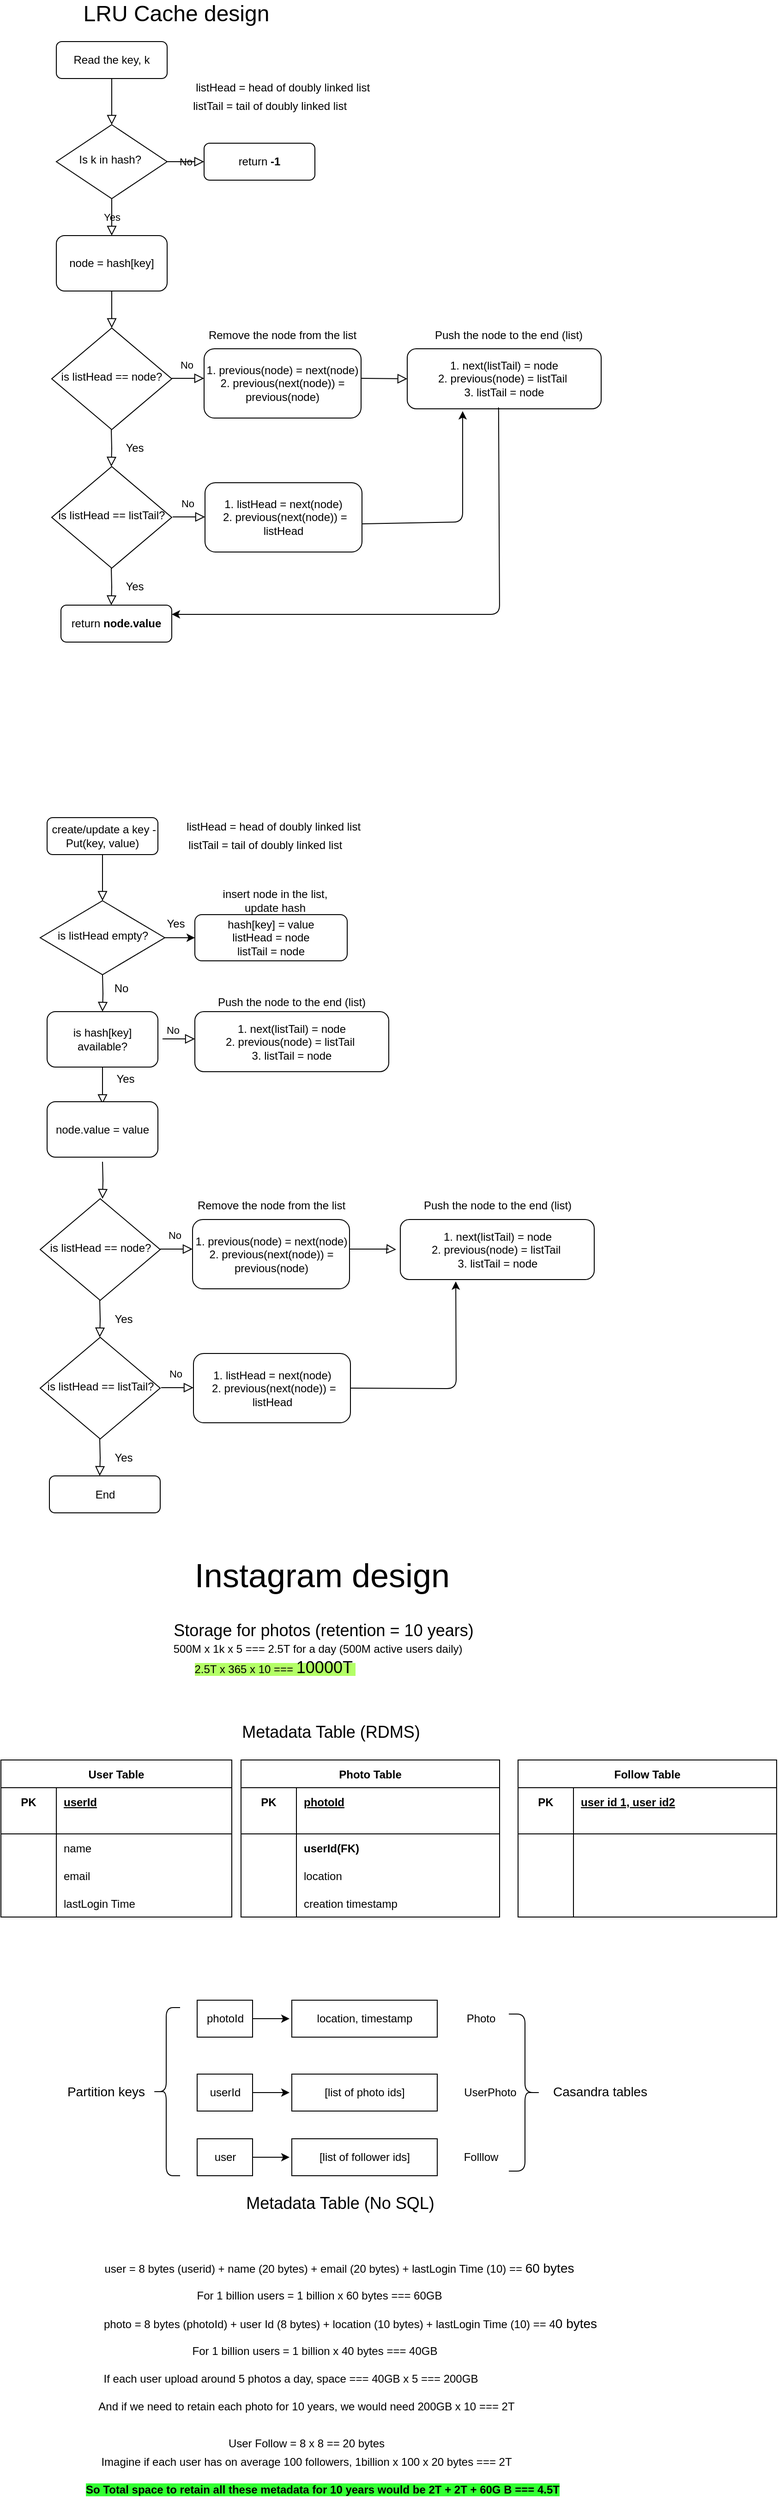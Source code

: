 <mxfile version="14.6.13" type="github">
  <diagram id="C5RBs43oDa-KdzZeNtuy" name="Page-1">
    <mxGraphModel dx="1298" dy="724" grid="1" gridSize="10" guides="1" tooltips="1" connect="1" arrows="1" fold="1" page="1" pageScale="1" pageWidth="827" pageHeight="1169" math="0" shadow="0">
      <root>
        <mxCell id="WIyWlLk6GJQsqaUBKTNV-0" />
        <mxCell id="WIyWlLk6GJQsqaUBKTNV-1" parent="WIyWlLk6GJQsqaUBKTNV-0" />
        <mxCell id="Aa2Io2ZEq4O4G7cOxdsx-27" value="&amp;nbsp;create/update a key - Put(key, value)" style="rounded=1;whiteSpace=wrap;html=1;fontSize=12;glass=0;strokeWidth=1;shadow=0;" parent="WIyWlLk6GJQsqaUBKTNV-1" vertex="1">
          <mxGeometry x="150" y="920" width="120" height="40" as="geometry" />
        </mxCell>
        <mxCell id="Aa2Io2ZEq4O4G7cOxdsx-29" value="is listHead empty?" style="rhombus;whiteSpace=wrap;html=1;shadow=0;fontFamily=Helvetica;fontSize=12;align=center;strokeWidth=1;spacing=6;spacingTop=-4;" parent="WIyWlLk6GJQsqaUBKTNV-1" vertex="1">
          <mxGeometry x="142.5" y="1010" width="135" height="80" as="geometry" />
        </mxCell>
        <mxCell id="Aa2Io2ZEq4O4G7cOxdsx-30" value="" style="rounded=0;html=1;jettySize=auto;orthogonalLoop=1;fontSize=11;endArrow=block;endFill=0;endSize=8;strokeWidth=1;shadow=0;labelBackgroundColor=none;edgeStyle=orthogonalEdgeStyle;" parent="WIyWlLk6GJQsqaUBKTNV-1" source="Aa2Io2ZEq4O4G7cOxdsx-27" target="Aa2Io2ZEq4O4G7cOxdsx-29" edge="1">
          <mxGeometry x="145" y="920" as="geometry" />
        </mxCell>
        <mxCell id="Aa2Io2ZEq4O4G7cOxdsx-31" value="hash[key] = value&lt;br&gt;listHead = node&lt;br&gt;listTail = node" style="rounded=1;whiteSpace=wrap;html=1;fontSize=12;glass=0;strokeWidth=1;shadow=0;" parent="WIyWlLk6GJQsqaUBKTNV-1" vertex="1">
          <mxGeometry x="310" y="1025" width="165" height="50" as="geometry" />
        </mxCell>
        <mxCell id="Aa2Io2ZEq4O4G7cOxdsx-33" value="" style="rounded=0;html=1;jettySize=auto;orthogonalLoop=1;fontSize=11;endArrow=block;endFill=0;endSize=8;strokeWidth=1;shadow=0;labelBackgroundColor=none;edgeStyle=orthogonalEdgeStyle;exitX=0.5;exitY=1;exitDx=0;exitDy=0;" parent="WIyWlLk6GJQsqaUBKTNV-1" source="Aa2Io2ZEq4O4G7cOxdsx-34" edge="1">
          <mxGeometry x="145" y="920" as="geometry">
            <mxPoint as="offset" />
            <mxPoint x="210" y="1210" as="sourcePoint" />
            <mxPoint x="210" y="1230" as="targetPoint" />
            <Array as="points" />
          </mxGeometry>
        </mxCell>
        <mxCell id="Aa2Io2ZEq4O4G7cOxdsx-34" value="is hash[key] available?" style="rounded=1;whiteSpace=wrap;html=1;" parent="WIyWlLk6GJQsqaUBKTNV-1" vertex="1">
          <mxGeometry x="150" y="1130" width="120" height="60" as="geometry" />
        </mxCell>
        <mxCell id="Aa2Io2ZEq4O4G7cOxdsx-36" value="listHead = head of doubly linked list&amp;nbsp;" style="text;html=1;strokeColor=none;fillColor=none;align=center;verticalAlign=middle;whiteSpace=wrap;rounded=0;" parent="WIyWlLk6GJQsqaUBKTNV-1" vertex="1">
          <mxGeometry x="294" y="920" width="206" height="20" as="geometry" />
        </mxCell>
        <mxCell id="Aa2Io2ZEq4O4G7cOxdsx-37" value="listTail = tail of doubly linked list&amp;nbsp;" style="text;html=1;strokeColor=none;fillColor=none;align=center;verticalAlign=middle;whiteSpace=wrap;rounded=0;" parent="WIyWlLk6GJQsqaUBKTNV-1" vertex="1">
          <mxGeometry x="285" y="940" width="206" height="20" as="geometry" />
        </mxCell>
        <mxCell id="Aa2Io2ZEq4O4G7cOxdsx-48" value="" style="rounded=0;html=1;jettySize=auto;orthogonalLoop=1;fontSize=11;endArrow=block;endFill=0;endSize=8;strokeWidth=1;shadow=0;labelBackgroundColor=none;edgeStyle=orthogonalEdgeStyle;exitX=0.5;exitY=1;exitDx=0;exitDy=0;" parent="WIyWlLk6GJQsqaUBKTNV-1" edge="1">
          <mxGeometry x="145" y="820" as="geometry">
            <mxPoint as="offset" />
            <mxPoint x="210" y="1090" as="sourcePoint" />
            <mxPoint x="210" y="1130" as="targetPoint" />
            <Array as="points" />
          </mxGeometry>
        </mxCell>
        <mxCell id="Aa2Io2ZEq4O4G7cOxdsx-53" value="" style="endArrow=classic;html=1;entryX=0;entryY=0.5;entryDx=0;entryDy=0;exitX=1;exitY=0.5;exitDx=0;exitDy=0;" parent="WIyWlLk6GJQsqaUBKTNV-1" source="Aa2Io2ZEq4O4G7cOxdsx-29" target="Aa2Io2ZEq4O4G7cOxdsx-31" edge="1">
          <mxGeometry width="50" height="50" relative="1" as="geometry">
            <mxPoint x="505" y="1250" as="sourcePoint" />
            <mxPoint x="555" y="1200" as="targetPoint" />
          </mxGeometry>
        </mxCell>
        <mxCell id="Aa2Io2ZEq4O4G7cOxdsx-54" value="insert node in the list, update hash" style="text;html=1;strokeColor=none;fillColor=none;align=center;verticalAlign=middle;whiteSpace=wrap;rounded=0;" parent="WIyWlLk6GJQsqaUBKTNV-1" vertex="1">
          <mxGeometry x="337" y="1000" width="120" height="20" as="geometry" />
        </mxCell>
        <mxCell id="Aa2Io2ZEq4O4G7cOxdsx-55" value="Yes" style="text;html=1;strokeColor=none;fillColor=none;align=center;verticalAlign=middle;whiteSpace=wrap;rounded=0;" parent="WIyWlLk6GJQsqaUBKTNV-1" vertex="1">
          <mxGeometry x="285" y="1030" width="9" height="10" as="geometry" />
        </mxCell>
        <mxCell id="Aa2Io2ZEq4O4G7cOxdsx-57" value="No" style="text;html=1;strokeColor=none;fillColor=none;align=center;verticalAlign=middle;whiteSpace=wrap;rounded=0;" parent="WIyWlLk6GJQsqaUBKTNV-1" vertex="1">
          <mxGeometry x="225.5" y="1100" width="9" height="10" as="geometry" />
        </mxCell>
        <mxCell id="Aa2Io2ZEq4O4G7cOxdsx-58" value="1. next(listTail) = node &lt;br&gt;2. previous(node) = listTail&amp;nbsp; &lt;br&gt;3. listTail = node" style="rounded=1;whiteSpace=wrap;html=1;fontSize=12;glass=0;strokeWidth=1;shadow=0;" parent="WIyWlLk6GJQsqaUBKTNV-1" vertex="1">
          <mxGeometry x="310" y="1130" width="210" height="65" as="geometry" />
        </mxCell>
        <mxCell id="Aa2Io2ZEq4O4G7cOxdsx-59" value="Push the node to the end (list)" style="text;html=1;strokeColor=none;fillColor=none;align=center;verticalAlign=middle;whiteSpace=wrap;rounded=0;" parent="WIyWlLk6GJQsqaUBKTNV-1" vertex="1">
          <mxGeometry x="325" y="1110" width="180" height="20" as="geometry" />
        </mxCell>
        <mxCell id="Aa2Io2ZEq4O4G7cOxdsx-60" value="No" style="edgeStyle=orthogonalEdgeStyle;rounded=0;html=1;jettySize=auto;orthogonalLoop=1;fontSize=11;endArrow=block;endFill=0;endSize=8;strokeWidth=1;shadow=0;labelBackgroundColor=none;" parent="WIyWlLk6GJQsqaUBKTNV-1" edge="1">
          <mxGeometry x="-5" y="240" as="geometry">
            <mxPoint x="-7" y="-10" as="offset" />
            <mxPoint x="275" y="1159.5" as="sourcePoint" />
            <mxPoint x="310" y="1160" as="targetPoint" />
          </mxGeometry>
        </mxCell>
        <mxCell id="Aa2Io2ZEq4O4G7cOxdsx-62" value="Yes" style="text;html=1;strokeColor=none;fillColor=none;align=center;verticalAlign=middle;whiteSpace=wrap;rounded=0;" parent="WIyWlLk6GJQsqaUBKTNV-1" vertex="1">
          <mxGeometry x="220" y="1195" width="30" height="15" as="geometry" />
        </mxCell>
        <mxCell id="WIyWlLk6GJQsqaUBKTNV-3" value="Read the key, k" style="rounded=1;whiteSpace=wrap;html=1;fontSize=12;glass=0;strokeWidth=1;shadow=0;" parent="WIyWlLk6GJQsqaUBKTNV-1" vertex="1">
          <mxGeometry x="160" y="80" width="120" height="40" as="geometry" />
        </mxCell>
        <mxCell id="WIyWlLk6GJQsqaUBKTNV-4" value="Yes" style="rounded=0;html=1;jettySize=auto;orthogonalLoop=1;fontSize=11;endArrow=block;endFill=0;endSize=8;strokeWidth=1;shadow=0;labelBackgroundColor=none;edgeStyle=orthogonalEdgeStyle;" parent="WIyWlLk6GJQsqaUBKTNV-1" source="WIyWlLk6GJQsqaUBKTNV-6" edge="1">
          <mxGeometry x="155" y="80" as="geometry">
            <mxPoint as="offset" />
            <mxPoint x="220" y="290" as="targetPoint" />
          </mxGeometry>
        </mxCell>
        <mxCell id="WIyWlLk6GJQsqaUBKTNV-6" value="Is k in hash?&amp;nbsp;" style="rhombus;whiteSpace=wrap;html=1;shadow=0;fontFamily=Helvetica;fontSize=12;align=center;strokeWidth=1;spacing=6;spacingTop=-4;" parent="WIyWlLk6GJQsqaUBKTNV-1" vertex="1">
          <mxGeometry x="160" y="170" width="120" height="80" as="geometry" />
        </mxCell>
        <mxCell id="WIyWlLk6GJQsqaUBKTNV-2" value="" style="rounded=0;html=1;jettySize=auto;orthogonalLoop=1;fontSize=11;endArrow=block;endFill=0;endSize=8;strokeWidth=1;shadow=0;labelBackgroundColor=none;edgeStyle=orthogonalEdgeStyle;" parent="WIyWlLk6GJQsqaUBKTNV-1" source="WIyWlLk6GJQsqaUBKTNV-3" target="WIyWlLk6GJQsqaUBKTNV-6" edge="1">
          <mxGeometry x="155" y="80" as="geometry" />
        </mxCell>
        <mxCell id="WIyWlLk6GJQsqaUBKTNV-7" value="return &lt;b&gt;-1&lt;/b&gt;" style="rounded=1;whiteSpace=wrap;html=1;fontSize=12;glass=0;strokeWidth=1;shadow=0;" parent="WIyWlLk6GJQsqaUBKTNV-1" vertex="1">
          <mxGeometry x="320" y="190" width="120" height="40" as="geometry" />
        </mxCell>
        <mxCell id="WIyWlLk6GJQsqaUBKTNV-5" value="No" style="edgeStyle=orthogonalEdgeStyle;rounded=0;html=1;jettySize=auto;orthogonalLoop=1;fontSize=11;endArrow=block;endFill=0;endSize=8;strokeWidth=1;shadow=0;labelBackgroundColor=none;" parent="WIyWlLk6GJQsqaUBKTNV-1" source="WIyWlLk6GJQsqaUBKTNV-6" target="WIyWlLk6GJQsqaUBKTNV-7" edge="1">
          <mxGeometry x="155" y="80" as="geometry">
            <mxPoint as="offset" />
          </mxGeometry>
        </mxCell>
        <mxCell id="WIyWlLk6GJQsqaUBKTNV-8" value="" style="rounded=0;html=1;jettySize=auto;orthogonalLoop=1;fontSize=11;endArrow=block;endFill=0;endSize=8;strokeWidth=1;shadow=0;labelBackgroundColor=none;edgeStyle=orthogonalEdgeStyle;exitX=0.5;exitY=1;exitDx=0;exitDy=0;" parent="WIyWlLk6GJQsqaUBKTNV-1" source="Aa2Io2ZEq4O4G7cOxdsx-2" edge="1">
          <mxGeometry x="155" y="80" as="geometry">
            <mxPoint as="offset" />
            <mxPoint x="220" y="370" as="sourcePoint" />
            <mxPoint x="220" y="390" as="targetPoint" />
            <Array as="points" />
          </mxGeometry>
        </mxCell>
        <mxCell id="Aa2Io2ZEq4O4G7cOxdsx-2" value="node = hash[key]" style="rounded=1;whiteSpace=wrap;html=1;" parent="WIyWlLk6GJQsqaUBKTNV-1" vertex="1">
          <mxGeometry x="160" y="290" width="120" height="60" as="geometry" />
        </mxCell>
        <mxCell id="Aa2Io2ZEq4O4G7cOxdsx-4" value="is listHead == node?" style="rhombus;whiteSpace=wrap;html=1;shadow=0;fontFamily=Helvetica;fontSize=12;align=center;strokeWidth=1;spacing=6;spacingTop=-4;" parent="WIyWlLk6GJQsqaUBKTNV-1" vertex="1">
          <mxGeometry x="155" y="390" width="130" height="110" as="geometry" />
        </mxCell>
        <mxCell id="Aa2Io2ZEq4O4G7cOxdsx-5" value="listHead = head of doubly linked list&amp;nbsp;" style="text;html=1;strokeColor=none;fillColor=none;align=center;verticalAlign=middle;whiteSpace=wrap;rounded=0;" parent="WIyWlLk6GJQsqaUBKTNV-1" vertex="1">
          <mxGeometry x="304" y="120" width="206" height="20" as="geometry" />
        </mxCell>
        <mxCell id="Aa2Io2ZEq4O4G7cOxdsx-6" value="listTail = tail of doubly linked list&amp;nbsp;" style="text;html=1;strokeColor=none;fillColor=none;align=center;verticalAlign=middle;whiteSpace=wrap;rounded=0;" parent="WIyWlLk6GJQsqaUBKTNV-1" vertex="1">
          <mxGeometry x="290" y="140" width="206" height="20" as="geometry" />
        </mxCell>
        <mxCell id="Aa2Io2ZEq4O4G7cOxdsx-7" value="1. previous(node) = next(node) 2. previous(next(node)) = previous(node)" style="rounded=1;whiteSpace=wrap;html=1;fontSize=12;glass=0;strokeWidth=1;shadow=0;" parent="WIyWlLk6GJQsqaUBKTNV-1" vertex="1">
          <mxGeometry x="320" y="412.5" width="170" height="75" as="geometry" />
        </mxCell>
        <mxCell id="Aa2Io2ZEq4O4G7cOxdsx-8" value="No" style="edgeStyle=orthogonalEdgeStyle;rounded=0;html=1;jettySize=auto;orthogonalLoop=1;fontSize=11;endArrow=block;endFill=0;endSize=8;strokeWidth=1;shadow=0;labelBackgroundColor=none;" parent="WIyWlLk6GJQsqaUBKTNV-1" edge="1">
          <mxGeometry as="geometry">
            <mxPoint x="-2" y="-15" as="offset" />
            <mxPoint x="285" y="444.5" as="sourcePoint" />
            <mxPoint x="320" y="445" as="targetPoint" />
          </mxGeometry>
        </mxCell>
        <mxCell id="Aa2Io2ZEq4O4G7cOxdsx-10" value="return &lt;b&gt;node.value&lt;/b&gt;" style="rounded=1;whiteSpace=wrap;html=1;fontSize=12;glass=0;strokeWidth=1;shadow=0;" parent="WIyWlLk6GJQsqaUBKTNV-1" vertex="1">
          <mxGeometry x="165" y="690" width="120" height="40" as="geometry" />
        </mxCell>
        <mxCell id="Aa2Io2ZEq4O4G7cOxdsx-12" value="" style="rounded=0;html=1;jettySize=auto;orthogonalLoop=1;fontSize=11;endArrow=block;endFill=0;endSize=8;strokeWidth=1;shadow=0;labelBackgroundColor=none;edgeStyle=orthogonalEdgeStyle;exitX=0.5;exitY=1;exitDx=0;exitDy=0;" parent="WIyWlLk6GJQsqaUBKTNV-1" edge="1">
          <mxGeometry x="155" y="80" as="geometry">
            <mxPoint as="offset" />
            <mxPoint x="219.5" y="500" as="sourcePoint" />
            <mxPoint x="219.5" y="540" as="targetPoint" />
            <Array as="points" />
          </mxGeometry>
        </mxCell>
        <mxCell id="Aa2Io2ZEq4O4G7cOxdsx-16" value="Yes" style="text;html=1;strokeColor=none;fillColor=none;align=center;verticalAlign=middle;whiteSpace=wrap;rounded=0;" parent="WIyWlLk6GJQsqaUBKTNV-1" vertex="1">
          <mxGeometry x="230" y="510" width="30" height="20" as="geometry" />
        </mxCell>
        <mxCell id="Aa2Io2ZEq4O4G7cOxdsx-17" value="1. next(listTail) = node &lt;br&gt;2. previous(node) = listTail&amp;nbsp; &lt;br&gt;3. listTail = node" style="rounded=1;whiteSpace=wrap;html=1;fontSize=12;glass=0;strokeWidth=1;shadow=0;" parent="WIyWlLk6GJQsqaUBKTNV-1" vertex="1">
          <mxGeometry x="540" y="412.5" width="210" height="65" as="geometry" />
        </mxCell>
        <mxCell id="Aa2Io2ZEq4O4G7cOxdsx-18" value="" style="edgeStyle=orthogonalEdgeStyle;rounded=0;html=1;jettySize=auto;orthogonalLoop=1;fontSize=11;endArrow=block;endFill=0;endSize=8;strokeWidth=1;shadow=0;labelBackgroundColor=none;entryX=0;entryY=0.5;entryDx=0;entryDy=0;" parent="WIyWlLk6GJQsqaUBKTNV-1" target="Aa2Io2ZEq4O4G7cOxdsx-17" edge="1">
          <mxGeometry x="155" y="80" as="geometry">
            <mxPoint as="offset" />
            <mxPoint x="490" y="444.5" as="sourcePoint" />
            <mxPoint x="530" y="444.5" as="targetPoint" />
          </mxGeometry>
        </mxCell>
        <mxCell id="Aa2Io2ZEq4O4G7cOxdsx-20" value="" style="endArrow=classic;html=1;exitX=0.471;exitY=0.977;exitDx=0;exitDy=0;exitPerimeter=0;entryX=1;entryY=0.25;entryDx=0;entryDy=0;" parent="WIyWlLk6GJQsqaUBKTNV-1" source="Aa2Io2ZEq4O4G7cOxdsx-17" target="Aa2Io2ZEq4O4G7cOxdsx-10" edge="1">
          <mxGeometry x="155" y="80" width="50" height="50" as="geometry">
            <mxPoint x="660" y="560" as="sourcePoint" />
            <mxPoint x="290" y="680" as="targetPoint" />
            <Array as="points">
              <mxPoint x="640" y="700" />
              <mxPoint x="480" y="700" />
            </Array>
          </mxGeometry>
        </mxCell>
        <mxCell id="Aa2Io2ZEq4O4G7cOxdsx-23" value="Remove the node from the list" style="text;html=1;strokeColor=none;fillColor=none;align=center;verticalAlign=middle;whiteSpace=wrap;rounded=0;" parent="WIyWlLk6GJQsqaUBKTNV-1" vertex="1">
          <mxGeometry x="315" y="387.5" width="180" height="20" as="geometry" />
        </mxCell>
        <mxCell id="Aa2Io2ZEq4O4G7cOxdsx-24" value="Push the node to the end (list)" style="text;html=1;strokeColor=none;fillColor=none;align=center;verticalAlign=middle;whiteSpace=wrap;rounded=0;" parent="WIyWlLk6GJQsqaUBKTNV-1" vertex="1">
          <mxGeometry x="560" y="387.5" width="180" height="20" as="geometry" />
        </mxCell>
        <mxCell id="Aa2Io2ZEq4O4G7cOxdsx-63" value="is listHead == listTail?" style="rhombus;whiteSpace=wrap;html=1;shadow=0;fontFamily=Helvetica;fontSize=12;align=center;strokeWidth=1;spacing=6;spacingTop=-4;" parent="WIyWlLk6GJQsqaUBKTNV-1" vertex="1">
          <mxGeometry x="155" y="540" width="130" height="110" as="geometry" />
        </mxCell>
        <mxCell id="Aa2Io2ZEq4O4G7cOxdsx-64" value="" style="rounded=0;html=1;jettySize=auto;orthogonalLoop=1;fontSize=11;endArrow=block;endFill=0;endSize=8;strokeWidth=1;shadow=0;labelBackgroundColor=none;edgeStyle=orthogonalEdgeStyle;exitX=0.5;exitY=1;exitDx=0;exitDy=0;" parent="WIyWlLk6GJQsqaUBKTNV-1" edge="1">
          <mxGeometry x="155" y="230" as="geometry">
            <mxPoint as="offset" />
            <mxPoint x="219.5" y="650" as="sourcePoint" />
            <mxPoint x="219.5" y="690" as="targetPoint" />
            <Array as="points" />
          </mxGeometry>
        </mxCell>
        <mxCell id="Aa2Io2ZEq4O4G7cOxdsx-65" value="Yes" style="text;html=1;strokeColor=none;fillColor=none;align=center;verticalAlign=middle;whiteSpace=wrap;rounded=0;" parent="WIyWlLk6GJQsqaUBKTNV-1" vertex="1">
          <mxGeometry x="230" y="660" width="30" height="20" as="geometry" />
        </mxCell>
        <mxCell id="Aa2Io2ZEq4O4G7cOxdsx-67" value="1. listHead = next(node)&lt;br&gt;&amp;nbsp;2. previous(next(node)) = listHead" style="rounded=1;whiteSpace=wrap;html=1;fontSize=12;glass=0;strokeWidth=1;shadow=0;" parent="WIyWlLk6GJQsqaUBKTNV-1" vertex="1">
          <mxGeometry x="321" y="557.5" width="170" height="75" as="geometry" />
        </mxCell>
        <mxCell id="Aa2Io2ZEq4O4G7cOxdsx-68" value="No" style="edgeStyle=orthogonalEdgeStyle;rounded=0;html=1;jettySize=auto;orthogonalLoop=1;fontSize=11;endArrow=block;endFill=0;endSize=8;strokeWidth=1;shadow=0;labelBackgroundColor=none;" parent="WIyWlLk6GJQsqaUBKTNV-1" edge="1">
          <mxGeometry x="1" y="150" as="geometry">
            <mxPoint x="-2" y="-15" as="offset" />
            <mxPoint x="286" y="594.5" as="sourcePoint" />
            <mxPoint x="321" y="595" as="targetPoint" />
          </mxGeometry>
        </mxCell>
        <mxCell id="Aa2Io2ZEq4O4G7cOxdsx-69" value="" style="endArrow=classic;html=1;exitX=1;exitY=0.593;exitDx=0;exitDy=0;exitPerimeter=0;" parent="WIyWlLk6GJQsqaUBKTNV-1" source="Aa2Io2ZEq4O4G7cOxdsx-67" edge="1">
          <mxGeometry width="50" height="50" relative="1" as="geometry">
            <mxPoint x="510" y="620" as="sourcePoint" />
            <mxPoint x="600" y="480" as="targetPoint" />
            <Array as="points">
              <mxPoint x="600" y="600" />
            </Array>
          </mxGeometry>
        </mxCell>
        <mxCell id="Aa2Io2ZEq4O4G7cOxdsx-70" value="is listHead == node?" style="rhombus;whiteSpace=wrap;html=1;shadow=0;fontFamily=Helvetica;fontSize=12;align=center;strokeWidth=1;spacing=6;spacingTop=-4;" parent="WIyWlLk6GJQsqaUBKTNV-1" vertex="1">
          <mxGeometry x="142.5" y="1332.5" width="130" height="110" as="geometry" />
        </mxCell>
        <mxCell id="Aa2Io2ZEq4O4G7cOxdsx-71" value="1. previous(node) = next(node) 2. previous(next(node)) = previous(node)" style="rounded=1;whiteSpace=wrap;html=1;fontSize=12;glass=0;strokeWidth=1;shadow=0;" parent="WIyWlLk6GJQsqaUBKTNV-1" vertex="1">
          <mxGeometry x="307.5" y="1355" width="170" height="75" as="geometry" />
        </mxCell>
        <mxCell id="Aa2Io2ZEq4O4G7cOxdsx-72" value="No" style="edgeStyle=orthogonalEdgeStyle;rounded=0;html=1;jettySize=auto;orthogonalLoop=1;fontSize=11;endArrow=block;endFill=0;endSize=8;strokeWidth=1;shadow=0;labelBackgroundColor=none;" parent="WIyWlLk6GJQsqaUBKTNV-1" edge="1">
          <mxGeometry x="-12.5" y="942.5" as="geometry">
            <mxPoint x="-2" y="-15" as="offset" />
            <mxPoint x="272.5" y="1387" as="sourcePoint" />
            <mxPoint x="307.5" y="1387.5" as="targetPoint" />
          </mxGeometry>
        </mxCell>
        <mxCell id="Aa2Io2ZEq4O4G7cOxdsx-73" value="End" style="rounded=1;whiteSpace=wrap;html=1;fontSize=12;glass=0;strokeWidth=1;shadow=0;" parent="WIyWlLk6GJQsqaUBKTNV-1" vertex="1">
          <mxGeometry x="152.5" y="1632.5" width="120" height="40" as="geometry" />
        </mxCell>
        <mxCell id="Aa2Io2ZEq4O4G7cOxdsx-74" value="" style="rounded=0;html=1;jettySize=auto;orthogonalLoop=1;fontSize=11;endArrow=block;endFill=0;endSize=8;strokeWidth=1;shadow=0;labelBackgroundColor=none;edgeStyle=orthogonalEdgeStyle;exitX=0.5;exitY=1;exitDx=0;exitDy=0;" parent="WIyWlLk6GJQsqaUBKTNV-1" edge="1">
          <mxGeometry x="142.5" y="1022.5" as="geometry">
            <mxPoint as="offset" />
            <mxPoint x="207" y="1442.5" as="sourcePoint" />
            <mxPoint x="207" y="1482.5" as="targetPoint" />
            <Array as="points" />
          </mxGeometry>
        </mxCell>
        <mxCell id="Aa2Io2ZEq4O4G7cOxdsx-75" value="Yes" style="text;html=1;strokeColor=none;fillColor=none;align=center;verticalAlign=middle;whiteSpace=wrap;rounded=0;" parent="WIyWlLk6GJQsqaUBKTNV-1" vertex="1">
          <mxGeometry x="217.5" y="1452.5" width="30" height="20" as="geometry" />
        </mxCell>
        <mxCell id="Aa2Io2ZEq4O4G7cOxdsx-77" value="" style="edgeStyle=orthogonalEdgeStyle;rounded=0;html=1;jettySize=auto;orthogonalLoop=1;fontSize=11;endArrow=block;endFill=0;endSize=8;strokeWidth=1;shadow=0;labelBackgroundColor=none;" parent="WIyWlLk6GJQsqaUBKTNV-1" edge="1">
          <mxGeometry x="142.5" y="1022.5" as="geometry">
            <mxPoint as="offset" />
            <mxPoint x="477.5" y="1387" as="sourcePoint" />
            <mxPoint x="528" y="1387.5" as="targetPoint" />
            <Array as="points">
              <mxPoint x="520" y="1387.5" />
              <mxPoint x="520" y="1387.5" />
            </Array>
          </mxGeometry>
        </mxCell>
        <mxCell id="Aa2Io2ZEq4O4G7cOxdsx-79" value="Remove the node from the list" style="text;html=1;strokeColor=none;fillColor=none;align=center;verticalAlign=middle;whiteSpace=wrap;rounded=0;" parent="WIyWlLk6GJQsqaUBKTNV-1" vertex="1">
          <mxGeometry x="302.5" y="1330" width="180" height="20" as="geometry" />
        </mxCell>
        <mxCell id="Aa2Io2ZEq4O4G7cOxdsx-80" value="Push the node to the end (list)" style="text;html=1;strokeColor=none;fillColor=none;align=center;verticalAlign=middle;whiteSpace=wrap;rounded=0;" parent="WIyWlLk6GJQsqaUBKTNV-1" vertex="1">
          <mxGeometry x="547.5" y="1330" width="180" height="20" as="geometry" />
        </mxCell>
        <mxCell id="Aa2Io2ZEq4O4G7cOxdsx-81" value="is listHead == listTail?" style="rhombus;whiteSpace=wrap;html=1;shadow=0;fontFamily=Helvetica;fontSize=12;align=center;strokeWidth=1;spacing=6;spacingTop=-4;" parent="WIyWlLk6GJQsqaUBKTNV-1" vertex="1">
          <mxGeometry x="142.5" y="1482.5" width="130" height="110" as="geometry" />
        </mxCell>
        <mxCell id="Aa2Io2ZEq4O4G7cOxdsx-82" value="" style="rounded=0;html=1;jettySize=auto;orthogonalLoop=1;fontSize=11;endArrow=block;endFill=0;endSize=8;strokeWidth=1;shadow=0;labelBackgroundColor=none;edgeStyle=orthogonalEdgeStyle;exitX=0.5;exitY=1;exitDx=0;exitDy=0;" parent="WIyWlLk6GJQsqaUBKTNV-1" edge="1">
          <mxGeometry x="142.5" y="1172.5" as="geometry">
            <mxPoint as="offset" />
            <mxPoint x="207" y="1592.5" as="sourcePoint" />
            <mxPoint x="207" y="1632.5" as="targetPoint" />
            <Array as="points" />
          </mxGeometry>
        </mxCell>
        <mxCell id="Aa2Io2ZEq4O4G7cOxdsx-83" value="Yes" style="text;html=1;strokeColor=none;fillColor=none;align=center;verticalAlign=middle;whiteSpace=wrap;rounded=0;" parent="WIyWlLk6GJQsqaUBKTNV-1" vertex="1">
          <mxGeometry x="217.5" y="1602.5" width="30" height="20" as="geometry" />
        </mxCell>
        <mxCell id="Aa2Io2ZEq4O4G7cOxdsx-84" value="1. listHead = next(node)&lt;br&gt;&amp;nbsp;2. previous(next(node)) = listHead" style="rounded=1;whiteSpace=wrap;html=1;fontSize=12;glass=0;strokeWidth=1;shadow=0;" parent="WIyWlLk6GJQsqaUBKTNV-1" vertex="1">
          <mxGeometry x="308.5" y="1500" width="170" height="75" as="geometry" />
        </mxCell>
        <mxCell id="Aa2Io2ZEq4O4G7cOxdsx-85" value="No" style="edgeStyle=orthogonalEdgeStyle;rounded=0;html=1;jettySize=auto;orthogonalLoop=1;fontSize=11;endArrow=block;endFill=0;endSize=8;strokeWidth=1;shadow=0;labelBackgroundColor=none;" parent="WIyWlLk6GJQsqaUBKTNV-1" edge="1">
          <mxGeometry x="-11.5" y="1092.5" as="geometry">
            <mxPoint x="-2" y="-15" as="offset" />
            <mxPoint x="273.5" y="1537" as="sourcePoint" />
            <mxPoint x="308.5" y="1537.5" as="targetPoint" />
          </mxGeometry>
        </mxCell>
        <mxCell id="Aa2Io2ZEq4O4G7cOxdsx-86" value="" style="endArrow=classic;html=1;exitX=1;exitY=0.5;exitDx=0;exitDy=0;entryX=0.286;entryY=1.031;entryDx=0;entryDy=0;entryPerimeter=0;" parent="WIyWlLk6GJQsqaUBKTNV-1" source="Aa2Io2ZEq4O4G7cOxdsx-84" target="Aa2Io2ZEq4O4G7cOxdsx-76" edge="1">
          <mxGeometry x="142.5" y="1330" width="50" height="50" as="geometry">
            <mxPoint x="497.5" y="1562.5" as="sourcePoint" />
            <mxPoint x="588" y="1432.5" as="targetPoint" />
            <Array as="points">
              <mxPoint x="593" y="1538" />
            </Array>
          </mxGeometry>
        </mxCell>
        <mxCell id="Aa2Io2ZEq4O4G7cOxdsx-76" value="1. next(listTail) = node &lt;br&gt;2. previous(node) = listTail&amp;nbsp; &lt;br&gt;3. listTail = node" style="rounded=1;whiteSpace=wrap;html=1;fontSize=12;glass=0;strokeWidth=1;shadow=0;" parent="WIyWlLk6GJQsqaUBKTNV-1" vertex="1">
          <mxGeometry x="532.5" y="1355" width="210" height="65" as="geometry" />
        </mxCell>
        <mxCell id="Aa2Io2ZEq4O4G7cOxdsx-88" value="node.value = value" style="rounded=1;whiteSpace=wrap;html=1;" parent="WIyWlLk6GJQsqaUBKTNV-1" vertex="1">
          <mxGeometry x="150" y="1227.5" width="120" height="60" as="geometry" />
        </mxCell>
        <mxCell id="Aa2Io2ZEq4O4G7cOxdsx-89" value="" style="rounded=0;html=1;jettySize=auto;orthogonalLoop=1;fontSize=11;endArrow=block;endFill=0;endSize=8;strokeWidth=1;shadow=0;labelBackgroundColor=none;edgeStyle=orthogonalEdgeStyle;exitX=0.5;exitY=1;exitDx=0;exitDy=0;" parent="WIyWlLk6GJQsqaUBKTNV-1" edge="1">
          <mxGeometry x="145" y="1022.5" as="geometry">
            <mxPoint as="offset" />
            <mxPoint x="210" y="1292.5" as="sourcePoint" />
            <mxPoint x="210" y="1332.5" as="targetPoint" />
            <Array as="points" />
          </mxGeometry>
        </mxCell>
        <mxCell id="aLNTHbCW0jh7oaJ5Wau--0" value="&lt;font style=&quot;font-size: 24px&quot;&gt;LRU Cache design&lt;/font&gt;" style="text;html=1;strokeColor=none;fillColor=none;align=center;verticalAlign=middle;whiteSpace=wrap;rounded=0;" vertex="1" parent="WIyWlLk6GJQsqaUBKTNV-1">
          <mxGeometry x="159.5" y="40" width="260" height="20" as="geometry" />
        </mxCell>
        <mxCell id="aLNTHbCW0jh7oaJ5Wau--2" value="&lt;font style=&quot;font-size: 36px&quot;&gt;Instagram design&lt;/font&gt;" style="text;html=1;strokeColor=none;fillColor=none;align=center;verticalAlign=middle;whiteSpace=wrap;rounded=0;" vertex="1" parent="WIyWlLk6GJQsqaUBKTNV-1">
          <mxGeometry x="274" y="1730" width="347.5" height="20" as="geometry" />
        </mxCell>
        <mxCell id="aLNTHbCW0jh7oaJ5Wau--3" value="User Table" style="shape=table;startSize=30;container=1;collapsible=1;childLayout=tableLayout;fixedRows=1;rowLines=0;fontStyle=1;align=center;resizeLast=1;" vertex="1" parent="WIyWlLk6GJQsqaUBKTNV-1">
          <mxGeometry x="100" y="1940" width="250" height="170" as="geometry" />
        </mxCell>
        <mxCell id="aLNTHbCW0jh7oaJ5Wau--4" value="" style="shape=partialRectangle;collapsible=0;dropTarget=0;pointerEvents=0;fillColor=none;top=0;left=0;bottom=0;right=0;points=[[0,0.5],[1,0.5]];portConstraint=eastwest;" vertex="1" parent="aLNTHbCW0jh7oaJ5Wau--3">
          <mxGeometry y="30" width="250" height="30" as="geometry" />
        </mxCell>
        <mxCell id="aLNTHbCW0jh7oaJ5Wau--5" value="PK" style="shape=partialRectangle;connectable=0;fillColor=none;top=0;left=0;bottom=0;right=0;fontStyle=1;overflow=hidden;" vertex="1" parent="aLNTHbCW0jh7oaJ5Wau--4">
          <mxGeometry width="60" height="30" as="geometry" />
        </mxCell>
        <mxCell id="aLNTHbCW0jh7oaJ5Wau--6" value="userId" style="shape=partialRectangle;connectable=0;fillColor=none;top=0;left=0;bottom=0;right=0;align=left;spacingLeft=6;fontStyle=5;overflow=hidden;" vertex="1" parent="aLNTHbCW0jh7oaJ5Wau--4">
          <mxGeometry x="60" width="190" height="30" as="geometry" />
        </mxCell>
        <mxCell id="aLNTHbCW0jh7oaJ5Wau--7" value="" style="shape=partialRectangle;collapsible=0;dropTarget=0;pointerEvents=0;fillColor=none;top=0;left=0;bottom=1;right=0;points=[[0,0.5],[1,0.5]];portConstraint=eastwest;" vertex="1" parent="aLNTHbCW0jh7oaJ5Wau--3">
          <mxGeometry y="60" width="250" height="20" as="geometry" />
        </mxCell>
        <mxCell id="aLNTHbCW0jh7oaJ5Wau--8" value="" style="shape=partialRectangle;connectable=0;fillColor=none;top=0;left=0;bottom=0;right=0;fontStyle=1;overflow=hidden;" vertex="1" parent="aLNTHbCW0jh7oaJ5Wau--7">
          <mxGeometry width="60" height="20" as="geometry" />
        </mxCell>
        <mxCell id="aLNTHbCW0jh7oaJ5Wau--9" value="" style="shape=partialRectangle;connectable=0;fillColor=none;top=0;left=0;bottom=0;right=0;align=left;spacingLeft=6;fontStyle=5;overflow=hidden;" vertex="1" parent="aLNTHbCW0jh7oaJ5Wau--7">
          <mxGeometry x="60" width="190" height="20" as="geometry" />
        </mxCell>
        <mxCell id="aLNTHbCW0jh7oaJ5Wau--10" value="" style="shape=partialRectangle;collapsible=0;dropTarget=0;pointerEvents=0;fillColor=none;top=0;left=0;bottom=0;right=0;points=[[0,0.5],[1,0.5]];portConstraint=eastwest;" vertex="1" parent="aLNTHbCW0jh7oaJ5Wau--3">
          <mxGeometry y="80" width="250" height="30" as="geometry" />
        </mxCell>
        <mxCell id="aLNTHbCW0jh7oaJ5Wau--11" value="" style="shape=partialRectangle;connectable=0;fillColor=none;top=0;left=0;bottom=0;right=0;editable=1;overflow=hidden;" vertex="1" parent="aLNTHbCW0jh7oaJ5Wau--10">
          <mxGeometry width="60" height="30" as="geometry" />
        </mxCell>
        <mxCell id="aLNTHbCW0jh7oaJ5Wau--12" value="name" style="shape=partialRectangle;connectable=0;fillColor=none;top=0;left=0;bottom=0;right=0;align=left;spacingLeft=6;overflow=hidden;" vertex="1" parent="aLNTHbCW0jh7oaJ5Wau--10">
          <mxGeometry x="60" width="190" height="30" as="geometry" />
        </mxCell>
        <mxCell id="aLNTHbCW0jh7oaJ5Wau--13" value="" style="shape=partialRectangle;collapsible=0;dropTarget=0;pointerEvents=0;fillColor=none;top=0;left=0;bottom=0;right=0;points=[[0,0.5],[1,0.5]];portConstraint=eastwest;" vertex="1" parent="aLNTHbCW0jh7oaJ5Wau--3">
          <mxGeometry y="110" width="250" height="30" as="geometry" />
        </mxCell>
        <mxCell id="aLNTHbCW0jh7oaJ5Wau--14" value="" style="shape=partialRectangle;connectable=0;fillColor=none;top=0;left=0;bottom=0;right=0;editable=1;overflow=hidden;" vertex="1" parent="aLNTHbCW0jh7oaJ5Wau--13">
          <mxGeometry width="60" height="30" as="geometry" />
        </mxCell>
        <mxCell id="aLNTHbCW0jh7oaJ5Wau--15" value="email" style="shape=partialRectangle;connectable=0;fillColor=none;top=0;left=0;bottom=0;right=0;align=left;spacingLeft=6;overflow=hidden;" vertex="1" parent="aLNTHbCW0jh7oaJ5Wau--13">
          <mxGeometry x="60" width="190" height="30" as="geometry" />
        </mxCell>
        <mxCell id="aLNTHbCW0jh7oaJ5Wau--16" style="shape=partialRectangle;collapsible=0;dropTarget=0;pointerEvents=0;fillColor=none;top=0;left=0;bottom=0;right=0;points=[[0,0.5],[1,0.5]];portConstraint=eastwest;" vertex="1" parent="aLNTHbCW0jh7oaJ5Wau--3">
          <mxGeometry y="140" width="250" height="30" as="geometry" />
        </mxCell>
        <mxCell id="aLNTHbCW0jh7oaJ5Wau--17" style="shape=partialRectangle;connectable=0;fillColor=none;top=0;left=0;bottom=0;right=0;editable=1;overflow=hidden;" vertex="1" parent="aLNTHbCW0jh7oaJ5Wau--16">
          <mxGeometry width="60" height="30" as="geometry" />
        </mxCell>
        <mxCell id="aLNTHbCW0jh7oaJ5Wau--18" value="lastLogin Time" style="shape=partialRectangle;connectable=0;fillColor=none;top=0;left=0;bottom=0;right=0;align=left;spacingLeft=6;overflow=hidden;" vertex="1" parent="aLNTHbCW0jh7oaJ5Wau--16">
          <mxGeometry x="60" width="190" height="30" as="geometry" />
        </mxCell>
        <mxCell id="aLNTHbCW0jh7oaJ5Wau--19" value="Photo Table" style="shape=table;startSize=30;container=1;collapsible=1;childLayout=tableLayout;fixedRows=1;rowLines=0;fontStyle=1;align=center;resizeLast=1;" vertex="1" parent="WIyWlLk6GJQsqaUBKTNV-1">
          <mxGeometry x="360" y="1940" width="280" height="170" as="geometry" />
        </mxCell>
        <mxCell id="aLNTHbCW0jh7oaJ5Wau--20" value="" style="shape=partialRectangle;collapsible=0;dropTarget=0;pointerEvents=0;fillColor=none;top=0;left=0;bottom=0;right=0;points=[[0,0.5],[1,0.5]];portConstraint=eastwest;" vertex="1" parent="aLNTHbCW0jh7oaJ5Wau--19">
          <mxGeometry y="30" width="280" height="30" as="geometry" />
        </mxCell>
        <mxCell id="aLNTHbCW0jh7oaJ5Wau--21" value="PK" style="shape=partialRectangle;connectable=0;fillColor=none;top=0;left=0;bottom=0;right=0;fontStyle=1;overflow=hidden;" vertex="1" parent="aLNTHbCW0jh7oaJ5Wau--20">
          <mxGeometry width="60" height="30" as="geometry" />
        </mxCell>
        <mxCell id="aLNTHbCW0jh7oaJ5Wau--22" value="photoId" style="shape=partialRectangle;connectable=0;fillColor=none;top=0;left=0;bottom=0;right=0;align=left;spacingLeft=6;fontStyle=5;overflow=hidden;" vertex="1" parent="aLNTHbCW0jh7oaJ5Wau--20">
          <mxGeometry x="60" width="220" height="30" as="geometry" />
        </mxCell>
        <mxCell id="aLNTHbCW0jh7oaJ5Wau--23" value="" style="shape=partialRectangle;collapsible=0;dropTarget=0;pointerEvents=0;fillColor=none;top=0;left=0;bottom=1;right=0;points=[[0,0.5],[1,0.5]];portConstraint=eastwest;" vertex="1" parent="aLNTHbCW0jh7oaJ5Wau--19">
          <mxGeometry y="60" width="280" height="20" as="geometry" />
        </mxCell>
        <mxCell id="aLNTHbCW0jh7oaJ5Wau--24" value="" style="shape=partialRectangle;connectable=0;fillColor=none;top=0;left=0;bottom=0;right=0;fontStyle=1;overflow=hidden;" vertex="1" parent="aLNTHbCW0jh7oaJ5Wau--23">
          <mxGeometry width="60" height="20" as="geometry" />
        </mxCell>
        <mxCell id="aLNTHbCW0jh7oaJ5Wau--25" value="" style="shape=partialRectangle;connectable=0;fillColor=none;top=0;left=0;bottom=0;right=0;align=left;spacingLeft=6;fontStyle=5;overflow=hidden;" vertex="1" parent="aLNTHbCW0jh7oaJ5Wau--23">
          <mxGeometry x="60" width="220" height="20" as="geometry" />
        </mxCell>
        <mxCell id="aLNTHbCW0jh7oaJ5Wau--26" value="" style="shape=partialRectangle;collapsible=0;dropTarget=0;pointerEvents=0;fillColor=none;top=0;left=0;bottom=0;right=0;points=[[0,0.5],[1,0.5]];portConstraint=eastwest;" vertex="1" parent="aLNTHbCW0jh7oaJ5Wau--19">
          <mxGeometry y="80" width="280" height="30" as="geometry" />
        </mxCell>
        <mxCell id="aLNTHbCW0jh7oaJ5Wau--27" value="" style="shape=partialRectangle;connectable=0;fillColor=none;top=0;left=0;bottom=0;right=0;editable=1;overflow=hidden;" vertex="1" parent="aLNTHbCW0jh7oaJ5Wau--26">
          <mxGeometry width="60" height="30" as="geometry" />
        </mxCell>
        <mxCell id="aLNTHbCW0jh7oaJ5Wau--28" value="userId(FK)" style="shape=partialRectangle;connectable=0;fillColor=none;top=0;left=0;bottom=0;right=0;align=left;spacingLeft=6;overflow=hidden;fontStyle=1" vertex="1" parent="aLNTHbCW0jh7oaJ5Wau--26">
          <mxGeometry x="60" width="220" height="30" as="geometry" />
        </mxCell>
        <mxCell id="aLNTHbCW0jh7oaJ5Wau--29" value="" style="shape=partialRectangle;collapsible=0;dropTarget=0;pointerEvents=0;fillColor=none;top=0;left=0;bottom=0;right=0;points=[[0,0.5],[1,0.5]];portConstraint=eastwest;" vertex="1" parent="aLNTHbCW0jh7oaJ5Wau--19">
          <mxGeometry y="110" width="280" height="30" as="geometry" />
        </mxCell>
        <mxCell id="aLNTHbCW0jh7oaJ5Wau--30" value="" style="shape=partialRectangle;connectable=0;fillColor=none;top=0;left=0;bottom=0;right=0;editable=1;overflow=hidden;" vertex="1" parent="aLNTHbCW0jh7oaJ5Wau--29">
          <mxGeometry width="60" height="30" as="geometry" />
        </mxCell>
        <mxCell id="aLNTHbCW0jh7oaJ5Wau--31" value="location" style="shape=partialRectangle;connectable=0;fillColor=none;top=0;left=0;bottom=0;right=0;align=left;spacingLeft=6;overflow=hidden;" vertex="1" parent="aLNTHbCW0jh7oaJ5Wau--29">
          <mxGeometry x="60" width="220" height="30" as="geometry" />
        </mxCell>
        <mxCell id="aLNTHbCW0jh7oaJ5Wau--32" style="shape=partialRectangle;collapsible=0;dropTarget=0;pointerEvents=0;fillColor=none;top=0;left=0;bottom=0;right=0;points=[[0,0.5],[1,0.5]];portConstraint=eastwest;" vertex="1" parent="aLNTHbCW0jh7oaJ5Wau--19">
          <mxGeometry y="140" width="280" height="30" as="geometry" />
        </mxCell>
        <mxCell id="aLNTHbCW0jh7oaJ5Wau--33" style="shape=partialRectangle;connectable=0;fillColor=none;top=0;left=0;bottom=0;right=0;editable=1;overflow=hidden;" vertex="1" parent="aLNTHbCW0jh7oaJ5Wau--32">
          <mxGeometry width="60" height="30" as="geometry" />
        </mxCell>
        <mxCell id="aLNTHbCW0jh7oaJ5Wau--34" value="creation timestamp" style="shape=partialRectangle;connectable=0;fillColor=none;top=0;left=0;bottom=0;right=0;align=left;spacingLeft=6;overflow=hidden;" vertex="1" parent="aLNTHbCW0jh7oaJ5Wau--32">
          <mxGeometry x="60" width="220" height="30" as="geometry" />
        </mxCell>
        <mxCell id="aLNTHbCW0jh7oaJ5Wau--35" value="&lt;font style=&quot;font-size: 18px&quot;&gt;Metadata Table (RDMS)&lt;/font&gt;" style="text;html=1;strokeColor=none;fillColor=none;align=center;verticalAlign=middle;whiteSpace=wrap;rounded=0;" vertex="1" parent="WIyWlLk6GJQsqaUBKTNV-1">
          <mxGeometry x="360" y="1900" width="195" height="20" as="geometry" />
        </mxCell>
        <mxCell id="aLNTHbCW0jh7oaJ5Wau--36" value="Follow Table" style="shape=table;startSize=30;container=1;collapsible=1;childLayout=tableLayout;fixedRows=1;rowLines=0;fontStyle=1;align=center;resizeLast=1;" vertex="1" parent="WIyWlLk6GJQsqaUBKTNV-1">
          <mxGeometry x="660" y="1940" width="280" height="170" as="geometry" />
        </mxCell>
        <mxCell id="aLNTHbCW0jh7oaJ5Wau--37" value="" style="shape=partialRectangle;collapsible=0;dropTarget=0;pointerEvents=0;fillColor=none;top=0;left=0;bottom=0;right=0;points=[[0,0.5],[1,0.5]];portConstraint=eastwest;" vertex="1" parent="aLNTHbCW0jh7oaJ5Wau--36">
          <mxGeometry y="30" width="280" height="30" as="geometry" />
        </mxCell>
        <mxCell id="aLNTHbCW0jh7oaJ5Wau--38" value="PK" style="shape=partialRectangle;connectable=0;fillColor=none;top=0;left=0;bottom=0;right=0;fontStyle=1;overflow=hidden;" vertex="1" parent="aLNTHbCW0jh7oaJ5Wau--37">
          <mxGeometry width="60" height="30" as="geometry" />
        </mxCell>
        <mxCell id="aLNTHbCW0jh7oaJ5Wau--39" value="user id 1, user id2" style="shape=partialRectangle;connectable=0;fillColor=none;top=0;left=0;bottom=0;right=0;align=left;spacingLeft=6;fontStyle=5;overflow=hidden;" vertex="1" parent="aLNTHbCW0jh7oaJ5Wau--37">
          <mxGeometry x="60" width="220" height="30" as="geometry" />
        </mxCell>
        <mxCell id="aLNTHbCW0jh7oaJ5Wau--40" value="" style="shape=partialRectangle;collapsible=0;dropTarget=0;pointerEvents=0;fillColor=none;top=0;left=0;bottom=1;right=0;points=[[0,0.5],[1,0.5]];portConstraint=eastwest;" vertex="1" parent="aLNTHbCW0jh7oaJ5Wau--36">
          <mxGeometry y="60" width="280" height="20" as="geometry" />
        </mxCell>
        <mxCell id="aLNTHbCW0jh7oaJ5Wau--41" value="" style="shape=partialRectangle;connectable=0;fillColor=none;top=0;left=0;bottom=0;right=0;fontStyle=1;overflow=hidden;" vertex="1" parent="aLNTHbCW0jh7oaJ5Wau--40">
          <mxGeometry width="60" height="20" as="geometry" />
        </mxCell>
        <mxCell id="aLNTHbCW0jh7oaJ5Wau--42" value="" style="shape=partialRectangle;connectable=0;fillColor=none;top=0;left=0;bottom=0;right=0;align=left;spacingLeft=6;fontStyle=5;overflow=hidden;" vertex="1" parent="aLNTHbCW0jh7oaJ5Wau--40">
          <mxGeometry x="60" width="220" height="20" as="geometry" />
        </mxCell>
        <mxCell id="aLNTHbCW0jh7oaJ5Wau--43" value="" style="shape=partialRectangle;collapsible=0;dropTarget=0;pointerEvents=0;fillColor=none;top=0;left=0;bottom=0;right=0;points=[[0,0.5],[1,0.5]];portConstraint=eastwest;" vertex="1" parent="aLNTHbCW0jh7oaJ5Wau--36">
          <mxGeometry y="80" width="280" height="30" as="geometry" />
        </mxCell>
        <mxCell id="aLNTHbCW0jh7oaJ5Wau--44" value="" style="shape=partialRectangle;connectable=0;fillColor=none;top=0;left=0;bottom=0;right=0;editable=1;overflow=hidden;" vertex="1" parent="aLNTHbCW0jh7oaJ5Wau--43">
          <mxGeometry width="60" height="30" as="geometry" />
        </mxCell>
        <mxCell id="aLNTHbCW0jh7oaJ5Wau--45" value="" style="shape=partialRectangle;connectable=0;fillColor=none;top=0;left=0;bottom=0;right=0;align=left;spacingLeft=6;overflow=hidden;fontStyle=1" vertex="1" parent="aLNTHbCW0jh7oaJ5Wau--43">
          <mxGeometry x="60" width="220" height="30" as="geometry" />
        </mxCell>
        <mxCell id="aLNTHbCW0jh7oaJ5Wau--46" value="" style="shape=partialRectangle;collapsible=0;dropTarget=0;pointerEvents=0;fillColor=none;top=0;left=0;bottom=0;right=0;points=[[0,0.5],[1,0.5]];portConstraint=eastwest;" vertex="1" parent="aLNTHbCW0jh7oaJ5Wau--36">
          <mxGeometry y="110" width="280" height="30" as="geometry" />
        </mxCell>
        <mxCell id="aLNTHbCW0jh7oaJ5Wau--47" value="" style="shape=partialRectangle;connectable=0;fillColor=none;top=0;left=0;bottom=0;right=0;editable=1;overflow=hidden;" vertex="1" parent="aLNTHbCW0jh7oaJ5Wau--46">
          <mxGeometry width="60" height="30" as="geometry" />
        </mxCell>
        <mxCell id="aLNTHbCW0jh7oaJ5Wau--48" value="" style="shape=partialRectangle;connectable=0;fillColor=none;top=0;left=0;bottom=0;right=0;align=left;spacingLeft=6;overflow=hidden;" vertex="1" parent="aLNTHbCW0jh7oaJ5Wau--46">
          <mxGeometry x="60" width="220" height="30" as="geometry" />
        </mxCell>
        <mxCell id="aLNTHbCW0jh7oaJ5Wau--49" style="shape=partialRectangle;collapsible=0;dropTarget=0;pointerEvents=0;fillColor=none;top=0;left=0;bottom=0;right=0;points=[[0,0.5],[1,0.5]];portConstraint=eastwest;" vertex="1" parent="aLNTHbCW0jh7oaJ5Wau--36">
          <mxGeometry y="140" width="280" height="30" as="geometry" />
        </mxCell>
        <mxCell id="aLNTHbCW0jh7oaJ5Wau--50" style="shape=partialRectangle;connectable=0;fillColor=none;top=0;left=0;bottom=0;right=0;editable=1;overflow=hidden;" vertex="1" parent="aLNTHbCW0jh7oaJ5Wau--49">
          <mxGeometry width="60" height="30" as="geometry" />
        </mxCell>
        <mxCell id="aLNTHbCW0jh7oaJ5Wau--51" value="" style="shape=partialRectangle;connectable=0;fillColor=none;top=0;left=0;bottom=0;right=0;align=left;spacingLeft=6;overflow=hidden;" vertex="1" parent="aLNTHbCW0jh7oaJ5Wau--49">
          <mxGeometry x="60" width="220" height="30" as="geometry" />
        </mxCell>
        <mxCell id="aLNTHbCW0jh7oaJ5Wau--53" value="&lt;font style=&quot;font-size: 18px&quot;&gt;Metadata Table (No SQL)&lt;/font&gt;" style="text;html=1;strokeColor=none;fillColor=none;align=center;verticalAlign=middle;whiteSpace=wrap;rounded=0;" vertex="1" parent="WIyWlLk6GJQsqaUBKTNV-1">
          <mxGeometry x="350" y="2410" width="235" height="20" as="geometry" />
        </mxCell>
        <mxCell id="aLNTHbCW0jh7oaJ5Wau--54" value="photoId" style="whiteSpace=wrap;html=1;align=center;" vertex="1" parent="WIyWlLk6GJQsqaUBKTNV-1">
          <mxGeometry x="312.5" y="2200" width="60" height="40" as="geometry" />
        </mxCell>
        <mxCell id="aLNTHbCW0jh7oaJ5Wau--55" value="location, timestamp" style="whiteSpace=wrap;html=1;align=center;" vertex="1" parent="WIyWlLk6GJQsqaUBKTNV-1">
          <mxGeometry x="415" y="2200" width="157.5" height="40" as="geometry" />
        </mxCell>
        <mxCell id="aLNTHbCW0jh7oaJ5Wau--56" value="" style="endArrow=classic;html=1;exitX=1;exitY=0.5;exitDx=0;exitDy=0;" edge="1" parent="WIyWlLk6GJQsqaUBKTNV-1" source="aLNTHbCW0jh7oaJ5Wau--54">
          <mxGeometry width="50" height="50" relative="1" as="geometry">
            <mxPoint x="632.5" y="2220" as="sourcePoint" />
            <mxPoint x="412.5" y="2220" as="targetPoint" />
          </mxGeometry>
        </mxCell>
        <mxCell id="aLNTHbCW0jh7oaJ5Wau--57" value="userId" style="whiteSpace=wrap;html=1;align=center;" vertex="1" parent="WIyWlLk6GJQsqaUBKTNV-1">
          <mxGeometry x="312.5" y="2280" width="60" height="40" as="geometry" />
        </mxCell>
        <mxCell id="aLNTHbCW0jh7oaJ5Wau--58" value="[list of photo ids]" style="whiteSpace=wrap;html=1;align=center;" vertex="1" parent="WIyWlLk6GJQsqaUBKTNV-1">
          <mxGeometry x="415" y="2280" width="157.5" height="40" as="geometry" />
        </mxCell>
        <mxCell id="aLNTHbCW0jh7oaJ5Wau--59" value="" style="endArrow=classic;html=1;exitX=1;exitY=0.5;exitDx=0;exitDy=0;" edge="1" parent="WIyWlLk6GJQsqaUBKTNV-1" source="aLNTHbCW0jh7oaJ5Wau--57">
          <mxGeometry width="50" height="50" relative="1" as="geometry">
            <mxPoint x="632.5" y="2300" as="sourcePoint" />
            <mxPoint x="412.5" y="2300" as="targetPoint" />
          </mxGeometry>
        </mxCell>
        <mxCell id="aLNTHbCW0jh7oaJ5Wau--60" value="user" style="whiteSpace=wrap;html=1;align=center;" vertex="1" parent="WIyWlLk6GJQsqaUBKTNV-1">
          <mxGeometry x="312.5" y="2350" width="60" height="40" as="geometry" />
        </mxCell>
        <mxCell id="aLNTHbCW0jh7oaJ5Wau--61" value="[list of follower ids]" style="whiteSpace=wrap;html=1;align=center;" vertex="1" parent="WIyWlLk6GJQsqaUBKTNV-1">
          <mxGeometry x="415" y="2350" width="157.5" height="40" as="geometry" />
        </mxCell>
        <mxCell id="aLNTHbCW0jh7oaJ5Wau--62" value="" style="endArrow=classic;html=1;exitX=1;exitY=0.5;exitDx=0;exitDy=0;" edge="1" parent="WIyWlLk6GJQsqaUBKTNV-1" source="aLNTHbCW0jh7oaJ5Wau--60">
          <mxGeometry width="50" height="50" relative="1" as="geometry">
            <mxPoint x="632.5" y="2370" as="sourcePoint" />
            <mxPoint x="412.5" y="2370" as="targetPoint" />
          </mxGeometry>
        </mxCell>
        <mxCell id="aLNTHbCW0jh7oaJ5Wau--63" value="" style="shape=curlyBracket;whiteSpace=wrap;html=1;rounded=1;flipH=1;" vertex="1" parent="WIyWlLk6GJQsqaUBKTNV-1">
          <mxGeometry x="650" y="2215" width="35" height="170" as="geometry" />
        </mxCell>
        <mxCell id="aLNTHbCW0jh7oaJ5Wau--64" value="&lt;font style=&quot;font-size: 14px&quot;&gt;Casandra tables&lt;/font&gt;" style="text;html=1;strokeColor=none;fillColor=none;align=center;verticalAlign=middle;whiteSpace=wrap;rounded=0;" vertex="1" parent="WIyWlLk6GJQsqaUBKTNV-1">
          <mxGeometry x="695" y="2289" width="107.5" height="20" as="geometry" />
        </mxCell>
        <mxCell id="aLNTHbCW0jh7oaJ5Wau--67" value="" style="shape=curlyBracket;whiteSpace=wrap;html=1;rounded=1;" vertex="1" parent="WIyWlLk6GJQsqaUBKTNV-1">
          <mxGeometry x="264" y="2208" width="30" height="182" as="geometry" />
        </mxCell>
        <mxCell id="aLNTHbCW0jh7oaJ5Wau--68" value="&lt;font style=&quot;font-size: 14px&quot;&gt;Partition keys&lt;/font&gt;" style="text;html=1;strokeColor=none;fillColor=none;align=center;verticalAlign=middle;whiteSpace=wrap;rounded=0;" vertex="1" parent="WIyWlLk6GJQsqaUBKTNV-1">
          <mxGeometry x="159.5" y="2289" width="107.5" height="20" as="geometry" />
        </mxCell>
        <mxCell id="aLNTHbCW0jh7oaJ5Wau--69" value="Photo" style="text;html=1;strokeColor=none;fillColor=none;align=center;verticalAlign=middle;whiteSpace=wrap;rounded=0;" vertex="1" parent="WIyWlLk6GJQsqaUBKTNV-1">
          <mxGeometry x="600" y="2210" width="40" height="20" as="geometry" />
        </mxCell>
        <mxCell id="aLNTHbCW0jh7oaJ5Wau--70" value="UserPhoto" style="text;html=1;strokeColor=none;fillColor=none;align=center;verticalAlign=middle;whiteSpace=wrap;rounded=0;" vertex="1" parent="WIyWlLk6GJQsqaUBKTNV-1">
          <mxGeometry x="610" y="2290" width="40" height="20" as="geometry" />
        </mxCell>
        <mxCell id="aLNTHbCW0jh7oaJ5Wau--71" value="Folllow" style="text;html=1;strokeColor=none;fillColor=none;align=center;verticalAlign=middle;whiteSpace=wrap;rounded=0;" vertex="1" parent="WIyWlLk6GJQsqaUBKTNV-1">
          <mxGeometry x="600" y="2360" width="40" height="20" as="geometry" />
        </mxCell>
        <mxCell id="aLNTHbCW0jh7oaJ5Wau--72" value="user = 8 bytes (userid) + name (20 bytes) + email (20 bytes) + lastLogin Time (10) == &lt;font style=&quot;font-size: 14px&quot;&gt;60 bytes&lt;/font&gt;" style="text;html=1;strokeColor=none;fillColor=none;align=center;verticalAlign=middle;whiteSpace=wrap;rounded=0;" vertex="1" parent="WIyWlLk6GJQsqaUBKTNV-1">
          <mxGeometry x="199" y="2480" width="534.5" height="20" as="geometry" />
        </mxCell>
        <mxCell id="aLNTHbCW0jh7oaJ5Wau--73" value="For 1 billion users = 1 billion x 60 bytes === 60GB" style="text;html=1;strokeColor=none;fillColor=none;align=center;verticalAlign=middle;whiteSpace=wrap;rounded=0;" vertex="1" parent="WIyWlLk6GJQsqaUBKTNV-1">
          <mxGeometry x="200" y="2510" width="490" height="20" as="geometry" />
        </mxCell>
        <mxCell id="aLNTHbCW0jh7oaJ5Wau--74" value="photo = 8 bytes (photoId) + user Id (8 bytes) + location (10 bytes) + lastLogin Time (10) == 4&lt;font style=&quot;font-size: 14px&quot;&gt;0 bytes&lt;/font&gt;" style="text;html=1;strokeColor=none;fillColor=none;align=center;verticalAlign=middle;whiteSpace=wrap;rounded=0;" vertex="1" parent="WIyWlLk6GJQsqaUBKTNV-1">
          <mxGeometry x="185.5" y="2540" width="584.5" height="20" as="geometry" />
        </mxCell>
        <mxCell id="aLNTHbCW0jh7oaJ5Wau--75" value="For 1 billion users = 1 billion x 40 bytes === 40GB" style="text;html=1;strokeColor=none;fillColor=none;align=center;verticalAlign=middle;whiteSpace=wrap;rounded=0;" vertex="1" parent="WIyWlLk6GJQsqaUBKTNV-1">
          <mxGeometry x="195" y="2570" width="490" height="20" as="geometry" />
        </mxCell>
        <mxCell id="aLNTHbCW0jh7oaJ5Wau--76" value="If each user upload around 5 photos a day, space === 40GB x 5 === 200GB" style="text;html=1;strokeColor=none;fillColor=none;align=center;verticalAlign=middle;whiteSpace=wrap;rounded=0;" vertex="1" parent="WIyWlLk6GJQsqaUBKTNV-1">
          <mxGeometry x="169" y="2600" width="490" height="20" as="geometry" />
        </mxCell>
        <mxCell id="aLNTHbCW0jh7oaJ5Wau--77" value="And if we need to retain each photo for 10 years, we would need 200GB x 10 === 2T" style="text;html=1;strokeColor=none;fillColor=none;align=center;verticalAlign=middle;whiteSpace=wrap;rounded=0;" vertex="1" parent="WIyWlLk6GJQsqaUBKTNV-1">
          <mxGeometry x="185.5" y="2630" width="490" height="20" as="geometry" />
        </mxCell>
        <mxCell id="aLNTHbCW0jh7oaJ5Wau--78" value="User Follow = 8 x 8 == 20 bytes" style="text;html=1;strokeColor=none;fillColor=none;align=center;verticalAlign=middle;whiteSpace=wrap;rounded=0;" vertex="1" parent="WIyWlLk6GJQsqaUBKTNV-1">
          <mxGeometry x="185.5" y="2670" width="490" height="20" as="geometry" />
        </mxCell>
        <mxCell id="aLNTHbCW0jh7oaJ5Wau--79" value="Imagine if each user has on average 100 followers, 1billion x 100 x 20 bytes === 2T" style="text;html=1;strokeColor=none;fillColor=none;align=center;verticalAlign=middle;whiteSpace=wrap;rounded=0;" vertex="1" parent="WIyWlLk6GJQsqaUBKTNV-1">
          <mxGeometry x="185.5" y="2690" width="490" height="20" as="geometry" />
        </mxCell>
        <mxCell id="aLNTHbCW0jh7oaJ5Wau--80" value="&lt;b style=&quot;background-color: rgb(51 , 255 , 51)&quot;&gt;So Total space to retain all these metadata for 10 years would be 2T + 2T + 60G B === 4.5T&lt;/b&gt;" style="text;html=1;strokeColor=none;fillColor=none;align=center;verticalAlign=middle;whiteSpace=wrap;rounded=0;" vertex="1" parent="WIyWlLk6GJQsqaUBKTNV-1">
          <mxGeometry x="185.5" y="2720" width="524.5" height="20" as="geometry" />
        </mxCell>
        <mxCell id="aLNTHbCW0jh7oaJ5Wau--82" value="500M x 1k x 5 === 2.5T for a day (500M active users daily)&amp;nbsp;" style="text;html=1;strokeColor=none;fillColor=none;align=center;verticalAlign=middle;whiteSpace=wrap;rounded=0;" vertex="1" parent="WIyWlLk6GJQsqaUBKTNV-1">
          <mxGeometry x="245" y="1810" width="400" height="20" as="geometry" />
        </mxCell>
        <mxCell id="aLNTHbCW0jh7oaJ5Wau--83" value="&lt;span style=&quot;background-color: rgb(179 , 255 , 102)&quot;&gt;2.5T x 365 x 10 === &lt;font style=&quot;font-size: 18px&quot;&gt;100&lt;font&gt;00T&lt;/font&gt;&lt;/font&gt;&amp;nbsp;&lt;/span&gt;" style="text;html=1;strokeColor=none;fillColor=none;align=center;verticalAlign=middle;whiteSpace=wrap;rounded=0;" vertex="1" parent="WIyWlLk6GJQsqaUBKTNV-1">
          <mxGeometry x="197" y="1830" width="400" height="20" as="geometry" />
        </mxCell>
        <mxCell id="aLNTHbCW0jh7oaJ5Wau--84" value="&lt;font style=&quot;font-size: 18px&quot;&gt;Storage for photos (retention = 10 years)&lt;/font&gt;" style="text;html=1;strokeColor=none;fillColor=none;align=center;verticalAlign=middle;whiteSpace=wrap;rounded=0;" vertex="1" parent="WIyWlLk6GJQsqaUBKTNV-1">
          <mxGeometry x="276.5" y="1790" width="345" height="20" as="geometry" />
        </mxCell>
      </root>
    </mxGraphModel>
  </diagram>
</mxfile>
